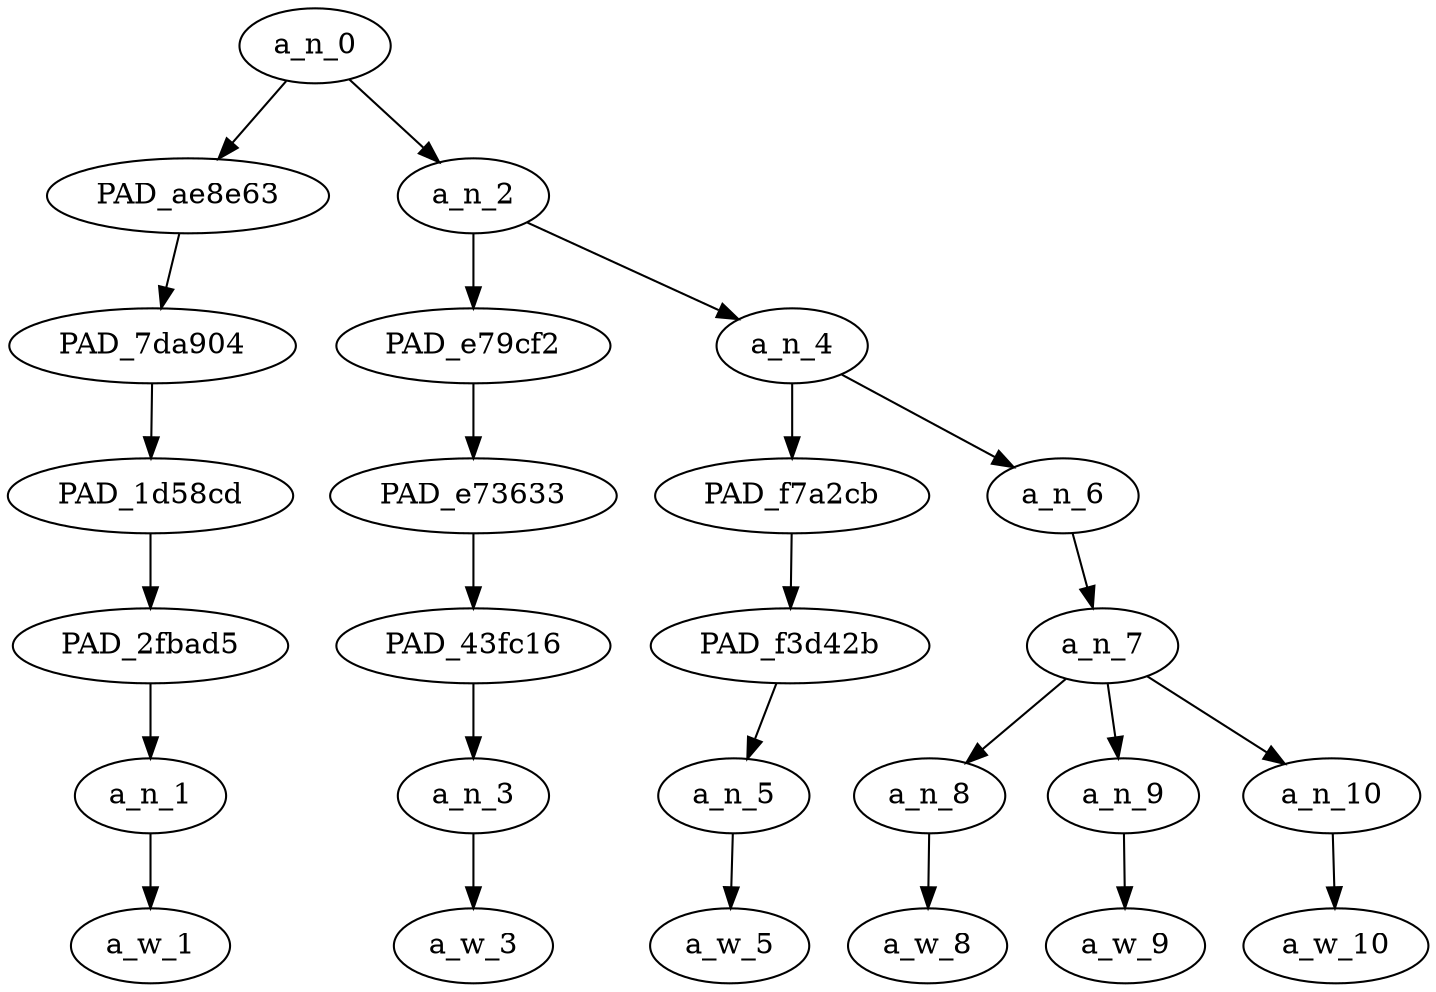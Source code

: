 strict digraph "" {
	a_n_0	[div_dir=1,
		index=0,
		level=6,
		pos="1.0,6!",
		text_span="[0, 1, 2, 3, 4, 5]",
		value=0.99999996];
	PAD_ae8e63	[div_dir=1,
		index=0,
		level=5,
		pos="0.0,5!",
		text_span="[0]",
		value=0.08641404];
	a_n_0 -> PAD_ae8e63;
	a_n_2	[div_dir=1,
		index=1,
		level=5,
		pos="2.0,5!",
		text_span="[1, 2, 3, 4, 5]",
		value=0.91196918];
	a_n_0 -> a_n_2;
	PAD_7da904	[div_dir=1,
		index=0,
		level=4,
		pos="0.0,4!",
		text_span="[0]",
		value=0.08641404];
	PAD_ae8e63 -> PAD_7da904;
	PAD_1d58cd	[div_dir=1,
		index=0,
		level=3,
		pos="0.0,3!",
		text_span="[0]",
		value=0.08641404];
	PAD_7da904 -> PAD_1d58cd;
	PAD_2fbad5	[div_dir=1,
		index=0,
		level=2,
		pos="0.0,2!",
		text_span="[0]",
		value=0.08641404];
	PAD_1d58cd -> PAD_2fbad5;
	a_n_1	[div_dir=1,
		index=0,
		level=1,
		pos="0.0,1!",
		text_span="[0]",
		value=0.08641404];
	PAD_2fbad5 -> a_n_1;
	a_w_1	[div_dir=0,
		index=0,
		level=0,
		pos="0,0!",
		text_span="[0]",
		value="<user>"];
	a_n_1 -> a_w_1;
	PAD_e79cf2	[div_dir=1,
		index=1,
		level=4,
		pos="1.0,4!",
		text_span="[1]",
		value=0.17248366];
	a_n_2 -> PAD_e79cf2;
	a_n_4	[div_dir=1,
		index=2,
		level=4,
		pos="3.0,4!",
		text_span="[2, 3, 4, 5]",
		value=0.73787956];
	a_n_2 -> a_n_4;
	PAD_e73633	[div_dir=1,
		index=1,
		level=3,
		pos="1.0,3!",
		text_span="[1]",
		value=0.17248366];
	PAD_e79cf2 -> PAD_e73633;
	PAD_43fc16	[div_dir=1,
		index=1,
		level=2,
		pos="1.0,2!",
		text_span="[1]",
		value=0.17248366];
	PAD_e73633 -> PAD_43fc16;
	a_n_3	[div_dir=1,
		index=1,
		level=1,
		pos="1.0,1!",
		text_span="[1]",
		value=0.17248366];
	PAD_43fc16 -> a_n_3;
	a_w_3	[div_dir=0,
		index=1,
		level=0,
		pos="1,0!",
		text_span="[1]",
		value=lol];
	a_n_3 -> a_w_3;
	PAD_f7a2cb	[div_dir=-1,
		index=2,
		level=3,
		pos="2.0,3!",
		text_span="[2]",
		value=0.08651631];
	a_n_4 -> PAD_f7a2cb;
	a_n_6	[div_dir=1,
		index=3,
		level=3,
		pos="4.0,3!",
		text_span="[3, 4, 5]",
		value=0.64957160];
	a_n_4 -> a_n_6;
	PAD_f3d42b	[div_dir=-1,
		index=2,
		level=2,
		pos="2.0,2!",
		text_span="[2]",
		value=0.08651631];
	PAD_f7a2cb -> PAD_f3d42b;
	a_n_5	[div_dir=-1,
		index=2,
		level=1,
		pos="2.0,1!",
		text_span="[2]",
		value=0.08651631];
	PAD_f3d42b -> a_n_5;
	a_w_5	[div_dir=0,
		index=2,
		level=0,
		pos="2,0!",
		text_span="[2]",
		value=what];
	a_n_5 -> a_w_5;
	a_n_7	[div_dir=1,
		index=3,
		level=2,
		pos="4.0,2!",
		text_span="[3, 4, 5]",
		value=0.64748351];
	a_n_6 -> a_n_7;
	a_n_8	[div_dir=-1,
		index=3,
		level=1,
		pos="3.0,1!",
		text_span="[3]",
		value=0.06615886];
	a_n_7 -> a_n_8;
	a_n_9	[div_dir=1,
		index=4,
		level=1,
		pos="4.0,1!",
		text_span="[4]",
		value=0.12662204];
	a_n_7 -> a_n_9;
	a_n_10	[div_dir=1,
		index=5,
		level=1,
		pos="5.0,1!",
		text_span="[5]",
		value=0.45261453];
	a_n_7 -> a_n_10;
	a_w_8	[div_dir=0,
		index=3,
		level=0,
		pos="3,0!",
		text_span="[3]",
		value=a];
	a_n_8 -> a_w_8;
	a_w_9	[div_dir=0,
		index=4,
		level=0,
		pos="4,0!",
		text_span="[4]",
		value=stupid];
	a_n_9 -> a_w_9;
	a_w_10	[div_dir=0,
		index=5,
		level=0,
		pos="5,0!",
		text_span="[5]",
		value=gook];
	a_n_10 -> a_w_10;
}
